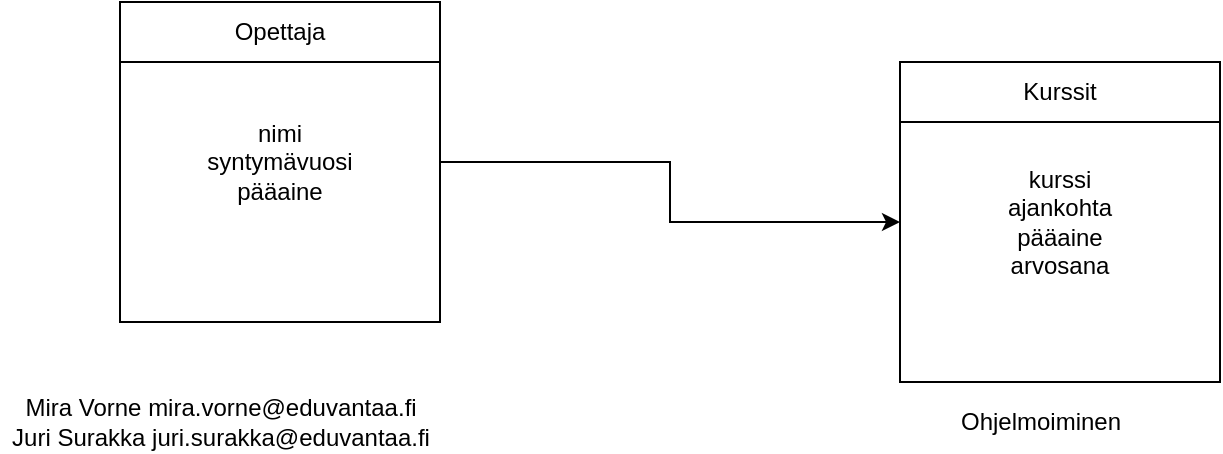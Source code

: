 <mxfile version="13.6.2" type="github">
  <diagram id="8KNOYYHFtU3qiiPAYQbV" name="Page-1">
    <mxGraphModel dx="830" dy="702" grid="1" gridSize="10" guides="1" tooltips="1" connect="1" arrows="1" fold="1" page="1" pageScale="1" pageWidth="827" pageHeight="1169" math="0" shadow="0">
      <root>
        <mxCell id="0" />
        <mxCell id="1" parent="0" />
        <mxCell id="gSiBaQ0a1_287cg3vX95-11" style="edgeStyle=orthogonalEdgeStyle;rounded=0;orthogonalLoop=1;jettySize=auto;html=1;" edge="1" parent="1" source="gSiBaQ0a1_287cg3vX95-1" target="gSiBaQ0a1_287cg3vX95-6">
          <mxGeometry relative="1" as="geometry" />
        </mxCell>
        <mxCell id="gSiBaQ0a1_287cg3vX95-1" value="nimi&lt;br&gt;syntymävuosi&lt;br&gt;pääaine" style="whiteSpace=wrap;html=1;aspect=fixed;" vertex="1" parent="1">
          <mxGeometry x="110" y="200" width="160" height="160" as="geometry" />
        </mxCell>
        <mxCell id="gSiBaQ0a1_287cg3vX95-3" value="Opettaja" style="rounded=0;whiteSpace=wrap;html=1;" vertex="1" parent="1">
          <mxGeometry x="110" y="200" width="160" height="30" as="geometry" />
        </mxCell>
        <mxCell id="gSiBaQ0a1_287cg3vX95-6" value="kurssi&lt;br&gt;ajankohta&lt;br&gt;pääaine&lt;br&gt;arvosana" style="whiteSpace=wrap;html=1;aspect=fixed;" vertex="1" parent="1">
          <mxGeometry x="500" y="230" width="160" height="160" as="geometry" />
        </mxCell>
        <mxCell id="gSiBaQ0a1_287cg3vX95-7" value="Kurssit" style="rounded=0;whiteSpace=wrap;html=1;" vertex="1" parent="1">
          <mxGeometry x="500" y="230" width="160" height="30" as="geometry" />
        </mxCell>
        <mxCell id="gSiBaQ0a1_287cg3vX95-8" value="Mira Vorne mira.vorne@eduvantaa.fi&lt;br&gt;Juri Surakka juri.surakka@eduvantaa.fi" style="text;html=1;align=center;verticalAlign=middle;resizable=0;points=[];autosize=1;" vertex="1" parent="1">
          <mxGeometry x="50" y="395" width="220" height="30" as="geometry" />
        </mxCell>
        <mxCell id="gSiBaQ0a1_287cg3vX95-9" value="Ohjelmoiminen" style="text;html=1;align=center;verticalAlign=middle;resizable=0;points=[];autosize=1;" vertex="1" parent="1">
          <mxGeometry x="520" y="400" width="100" height="20" as="geometry" />
        </mxCell>
      </root>
    </mxGraphModel>
  </diagram>
</mxfile>
